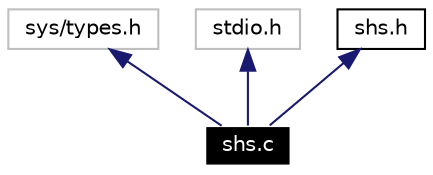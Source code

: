 digraph G
{
  edge [fontname="Helvetica",fontsize=10,labelfontname="Helvetica",labelfontsize=10];
  node [fontname="Helvetica",fontsize=10,shape=record];
  Node321 [label="shs.c",height=0.2,width=0.4,color="white", fillcolor="black", style="filled" fontcolor="white"];
  Node322 -> Node321 [dir=back,color="midnightblue",fontsize=10,style="solid",fontname="Helvetica"];
  Node322 [label="sys/types.h",height=0.2,width=0.4,color="grey75"];
  Node323 -> Node321 [dir=back,color="midnightblue",fontsize=10,style="solid",fontname="Helvetica"];
  Node323 [label="stdio.h",height=0.2,width=0.4,color="grey75"];
  Node324 -> Node321 [dir=back,color="midnightblue",fontsize=10,style="solid",fontname="Helvetica"];
  Node324 [label="shs.h",height=0.2,width=0.4,color="black",URL="$shs_8h.html"];
}

